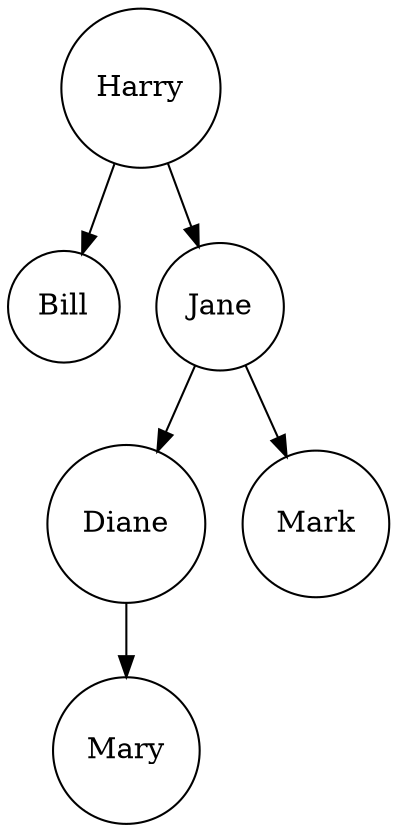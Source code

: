 digraph tree {
	"harry" [label="Harry", shape=circle]
	"bill" [label="Bill", shape=circle]
	"jane" [label="Jane", shape=circle]
	"diane" [label="Diane", shape=circle]
	"mark" [label="Mark", shape=circle]
	"mary" [label="Mary", shape=circle]

	"harry" -> "jane"
	"harry" -> "bill"
	"jane" -> "diane"
	"jane" -> "mark"
	"diane" -> "mary"
}